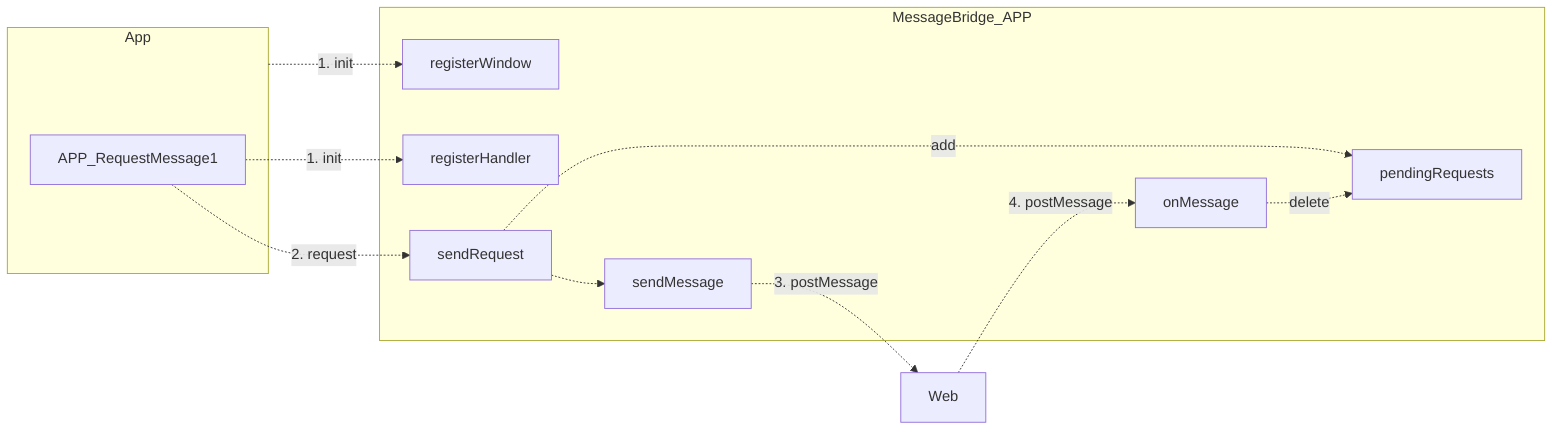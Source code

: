 %% APP 기준 MessageBridge
graph LR
%% __START

    subgraph MessageBridge_APP
        pendingRequests
        onMessage
        registerWindow
        registerHandler
        sendMessage
        sendRequest
    end

    App -.-> |1. init| registerWindow
    APP_RequestMessage1 -.-> |1. init| registerHandler
    APP_RequestMessage1 -.-> |2. request| sendRequest
    sendRequest -.-> sendMessage
    sendRequest -.-> |add| pendingRequests
    sendMessage -.-> |3. postMessage| Web
    Web -.-> |4. postMessage| onMessage
    onMessage -.-> |delete| pendingRequests

    subgraph App
        APP_RequestMessage1
    end
%% __END